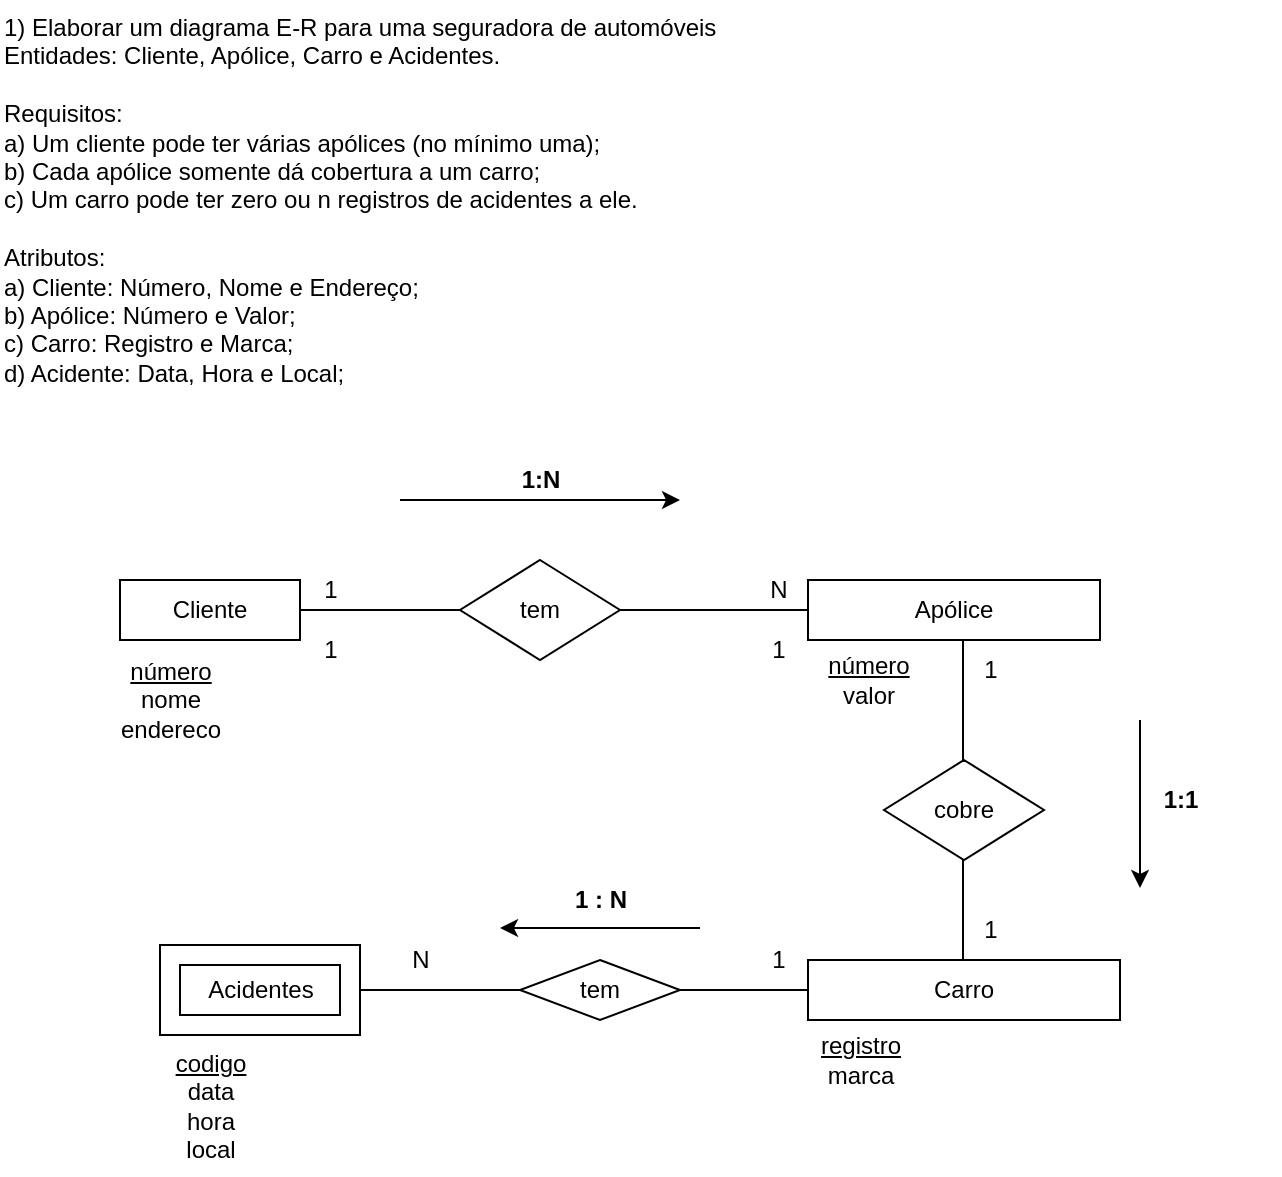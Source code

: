 <mxfile version="20.8.10" type="device"><diagram name="Page-1" id="3gQRWYXQSrqXkeqPbVRk"><mxGraphModel dx="778" dy="663" grid="1" gridSize="10" guides="1" tooltips="1" connect="1" arrows="1" fold="1" page="1" pageScale="1" pageWidth="827" pageHeight="1169" math="0" shadow="0"><root><mxCell id="0"/><mxCell id="1" parent="0"/><mxCell id="pWXklsjKl3o6b6gjtt_s-1" value="1) Elaborar um diagrama E-R para uma seguradora de automóveis &lt;br&gt;Entidades: Cliente, Apólice, Carro e Acidentes.&lt;br&gt;&lt;br&gt;Requisitos:&lt;br&gt;a) Um cliente pode ter várias apólices (no mínimo uma);&lt;br&gt;b) Cada apólice somente dá cobertura a um carro;&lt;br&gt;c) Um carro pode ter zero ou n registros de acidentes a ele.&lt;br&gt;&lt;br&gt;Atributos:&lt;br&gt;a) Cliente: Número, Nome e Endereço;&lt;br&gt;b) Apólice: Número e Valor;&lt;br&gt;c) Carro: Registro e Marca;&lt;br&gt;d) Acidente: Data, Hora e Local;&amp;nbsp;" style="text;whiteSpace=wrap;html=1;" parent="1" vertex="1"><mxGeometry x="10" width="640" height="110" as="geometry"/></mxCell><mxCell id="pWXklsjKl3o6b6gjtt_s-5" style="edgeStyle=orthogonalEdgeStyle;rounded=0;orthogonalLoop=1;jettySize=auto;html=1;endArrow=none;endFill=0;startArrow=none;" parent="1" source="pWXklsjKl3o6b6gjtt_s-6" target="pWXklsjKl3o6b6gjtt_s-3" edge="1"><mxGeometry relative="1" as="geometry"/></mxCell><mxCell id="pWXklsjKl3o6b6gjtt_s-2" value="Cliente" style="rounded=0;whiteSpace=wrap;html=1;" parent="1" vertex="1"><mxGeometry x="70" y="290" width="90" height="30" as="geometry"/></mxCell><mxCell id="pWXklsjKl3o6b6gjtt_s-8" style="edgeStyle=orthogonalEdgeStyle;rounded=0;orthogonalLoop=1;jettySize=auto;html=1;endArrow=none;endFill=0;entryX=0.5;entryY=0;entryDx=0;entryDy=0;" parent="1" edge="1"><mxGeometry relative="1" as="geometry"><mxPoint x="491.5" y="480" as="targetPoint"/><mxPoint x="491.5" y="320" as="sourcePoint"/></mxGeometry></mxCell><mxCell id="pWXklsjKl3o6b6gjtt_s-3" value="Apólice" style="rounded=0;whiteSpace=wrap;html=1;" parent="1" vertex="1"><mxGeometry x="414" y="290" width="146" height="30" as="geometry"/></mxCell><mxCell id="pWXklsjKl3o6b6gjtt_s-4" value="Carro" style="rounded=0;whiteSpace=wrap;html=1;" parent="1" vertex="1"><mxGeometry x="414" y="480" width="156" height="30" as="geometry"/></mxCell><mxCell id="pWXklsjKl3o6b6gjtt_s-7" value="" style="edgeStyle=orthogonalEdgeStyle;rounded=0;orthogonalLoop=1;jettySize=auto;html=1;endArrow=none;endFill=0;" parent="1" source="pWXklsjKl3o6b6gjtt_s-2" target="pWXklsjKl3o6b6gjtt_s-6" edge="1"><mxGeometry relative="1" as="geometry"><mxPoint x="190" y="305" as="sourcePoint"/><mxPoint x="350" y="305" as="targetPoint"/></mxGeometry></mxCell><mxCell id="pWXklsjKl3o6b6gjtt_s-6" value="tem" style="rhombus;whiteSpace=wrap;html=1;" parent="1" vertex="1"><mxGeometry x="240" y="280" width="80" height="50" as="geometry"/></mxCell><mxCell id="pWXklsjKl3o6b6gjtt_s-9" value="cobre" style="rhombus;whiteSpace=wrap;html=1;" parent="1" vertex="1"><mxGeometry x="452" y="380" width="80" height="50" as="geometry"/></mxCell><mxCell id="pWXklsjKl3o6b6gjtt_s-12" style="edgeStyle=orthogonalEdgeStyle;rounded=0;orthogonalLoop=1;jettySize=auto;html=1;entryX=0;entryY=0.5;entryDx=0;entryDy=0;endArrow=none;endFill=0;" parent="1" source="pWXklsjKl3o6b6gjtt_s-11" target="pWXklsjKl3o6b6gjtt_s-4" edge="1"><mxGeometry relative="1" as="geometry"/></mxCell><mxCell id="pWXklsjKl3o6b6gjtt_s-13" style="edgeStyle=orthogonalEdgeStyle;rounded=0;orthogonalLoop=1;jettySize=auto;html=1;entryX=1;entryY=0.5;entryDx=0;entryDy=0;endArrow=none;endFill=0;" parent="1" source="pWXklsjKl3o6b6gjtt_s-11" edge="1"><mxGeometry relative="1" as="geometry"><mxPoint x="206" y="495" as="targetPoint"/></mxGeometry></mxCell><mxCell id="pWXklsjKl3o6b6gjtt_s-11" value="tem" style="rhombus;whiteSpace=wrap;html=1;" parent="1" vertex="1"><mxGeometry x="270" y="480" width="80" height="30" as="geometry"/></mxCell><mxCell id="pWXklsjKl3o6b6gjtt_s-14" value="N" style="text;html=1;align=center;verticalAlign=middle;resizable=0;points=[];autosize=1;strokeColor=none;fillColor=none;" parent="1" vertex="1"><mxGeometry x="205" y="465" width="30" height="30" as="geometry"/></mxCell><mxCell id="pWXklsjKl3o6b6gjtt_s-15" value="1" style="text;html=1;align=center;verticalAlign=middle;resizable=0;points=[];autosize=1;strokeColor=none;fillColor=none;" parent="1" vertex="1"><mxGeometry x="384" y="465" width="30" height="30" as="geometry"/></mxCell><mxCell id="pWXklsjKl3o6b6gjtt_s-16" value="" style="endArrow=classic;html=1;rounded=0;" parent="1" edge="1"><mxGeometry width="50" height="50" relative="1" as="geometry"><mxPoint x="360" y="464" as="sourcePoint"/><mxPoint x="260" y="464" as="targetPoint"/></mxGeometry></mxCell><mxCell id="pWXklsjKl3o6b6gjtt_s-17" value="" style="endArrow=classic;html=1;rounded=0;" parent="1" edge="1"><mxGeometry width="50" height="50" relative="1" as="geometry"><mxPoint x="580" y="360" as="sourcePoint"/><mxPoint x="580" y="444" as="targetPoint"/></mxGeometry></mxCell><mxCell id="pWXklsjKl3o6b6gjtt_s-18" value="" style="endArrow=classic;html=1;rounded=0;" parent="1" edge="1"><mxGeometry width="50" height="50" relative="1" as="geometry"><mxPoint x="210" y="250" as="sourcePoint"/><mxPoint x="350" y="250" as="targetPoint"/></mxGeometry></mxCell><mxCell id="pWXklsjKl3o6b6gjtt_s-19" value="&lt;u&gt;número&lt;br&gt;&lt;/u&gt;nome&lt;br&gt;endereco" style="text;html=1;align=center;verticalAlign=middle;resizable=0;points=[];autosize=1;strokeColor=none;fillColor=none;" parent="1" vertex="1"><mxGeometry x="60" y="320" width="70" height="60" as="geometry"/></mxCell><mxCell id="pWXklsjKl3o6b6gjtt_s-20" value="&lt;u&gt;número&lt;br&gt;&lt;/u&gt;valor" style="text;html=1;align=center;verticalAlign=middle;resizable=0;points=[];autosize=1;strokeColor=none;fillColor=none;" parent="1" vertex="1"><mxGeometry x="414" y="320" width="60" height="40" as="geometry"/></mxCell><mxCell id="pWXklsjKl3o6b6gjtt_s-21" value="&lt;u&gt;registro&lt;/u&gt;&lt;br&gt;marca" style="text;html=1;align=center;verticalAlign=middle;resizable=0;points=[];autosize=1;strokeColor=none;fillColor=none;" parent="1" vertex="1"><mxGeometry x="410" y="510" width="60" height="40" as="geometry"/></mxCell><mxCell id="pWXklsjKl3o6b6gjtt_s-22" value="&lt;u&gt;codigo&lt;/u&gt;&lt;br&gt;data&lt;br&gt;hora&lt;br&gt;local" style="text;html=1;align=center;verticalAlign=middle;resizable=0;points=[];autosize=1;strokeColor=none;fillColor=none;" parent="1" vertex="1"><mxGeometry x="85" y="517.5" width="60" height="70" as="geometry"/></mxCell><mxCell id="pWXklsjKl3o6b6gjtt_s-23" value="1" style="text;html=1;align=center;verticalAlign=middle;resizable=0;points=[];autosize=1;strokeColor=none;fillColor=none;" parent="1" vertex="1"><mxGeometry x="160" y="280" width="30" height="30" as="geometry"/></mxCell><mxCell id="pWXklsjKl3o6b6gjtt_s-24" value="N" style="text;html=1;align=center;verticalAlign=middle;resizable=0;points=[];autosize=1;strokeColor=none;fillColor=none;" parent="1" vertex="1"><mxGeometry x="384" y="280" width="30" height="30" as="geometry"/></mxCell><mxCell id="pWXklsjKl3o6b6gjtt_s-25" value="1" style="text;html=1;align=center;verticalAlign=middle;resizable=0;points=[];autosize=1;strokeColor=none;fillColor=none;" parent="1" vertex="1"><mxGeometry x="490" y="320" width="30" height="30" as="geometry"/></mxCell><mxCell id="pWXklsjKl3o6b6gjtt_s-26" value="1" style="text;html=1;align=center;verticalAlign=middle;resizable=0;points=[];autosize=1;strokeColor=none;fillColor=none;" parent="1" vertex="1"><mxGeometry x="490" y="450" width="30" height="30" as="geometry"/></mxCell><mxCell id="pWXklsjKl3o6b6gjtt_s-27" value="1:1" style="text;html=1;align=center;verticalAlign=middle;resizable=0;points=[];autosize=1;strokeColor=none;fillColor=none;fontStyle=1" parent="1" vertex="1"><mxGeometry x="580" y="385" width="40" height="30" as="geometry"/></mxCell><mxCell id="pWXklsjKl3o6b6gjtt_s-29" value="1" style="text;html=1;align=center;verticalAlign=middle;resizable=0;points=[];autosize=1;strokeColor=none;fillColor=none;" parent="1" vertex="1"><mxGeometry x="384" y="310" width="30" height="30" as="geometry"/></mxCell><mxCell id="pWXklsjKl3o6b6gjtt_s-30" value="1" style="text;html=1;align=center;verticalAlign=middle;resizable=0;points=[];autosize=1;strokeColor=none;fillColor=none;" parent="1" vertex="1"><mxGeometry x="160" y="310" width="30" height="30" as="geometry"/></mxCell><mxCell id="pWXklsjKl3o6b6gjtt_s-31" value="1:N" style="text;html=1;align=center;verticalAlign=middle;resizable=0;points=[];autosize=1;strokeColor=none;fillColor=none;fontStyle=1" parent="1" vertex="1"><mxGeometry x="260" y="225" width="40" height="30" as="geometry"/></mxCell><mxCell id="pWXklsjKl3o6b6gjtt_s-32" value="1 : N" style="text;html=1;align=center;verticalAlign=middle;resizable=0;points=[];autosize=1;strokeColor=none;fillColor=none;fontStyle=1" parent="1" vertex="1"><mxGeometry x="285" y="435" width="50" height="30" as="geometry"/></mxCell><mxCell id="g6LBLtAfRCc3GkjIq6t--6" style="edgeStyle=orthogonalEdgeStyle;rounded=0;orthogonalLoop=1;jettySize=auto;html=1;exitX=1;exitY=0.5;exitDx=0;exitDy=0;exitPerimeter=0;entryX=0.167;entryY=1;entryDx=0;entryDy=0;entryPerimeter=0;endArrow=none;endFill=0;" edge="1" parent="1" source="g6LBLtAfRCc3GkjIq6t--3" target="pWXklsjKl3o6b6gjtt_s-14"><mxGeometry relative="1" as="geometry"/></mxCell><mxCell id="g6LBLtAfRCc3GkjIq6t--3" value="" style="verticalLabelPosition=bottom;verticalAlign=top;html=1;shape=mxgraph.basic.frame;dx=10;whiteSpace=wrap;rounded=0;shadow=0;glass=0;sketch=0;strokeColor=default;gradientColor=none;" vertex="1" parent="1"><mxGeometry x="90" y="472.5" width="100" height="45" as="geometry"/></mxCell><mxCell id="g6LBLtAfRCc3GkjIq6t--7" value="Acidentes" style="text;html=1;align=center;verticalAlign=middle;resizable=0;points=[];autosize=1;strokeColor=none;fillColor=none;" vertex="1" parent="1"><mxGeometry x="100" y="480" width="80" height="30" as="geometry"/></mxCell></root></mxGraphModel></diagram></mxfile>